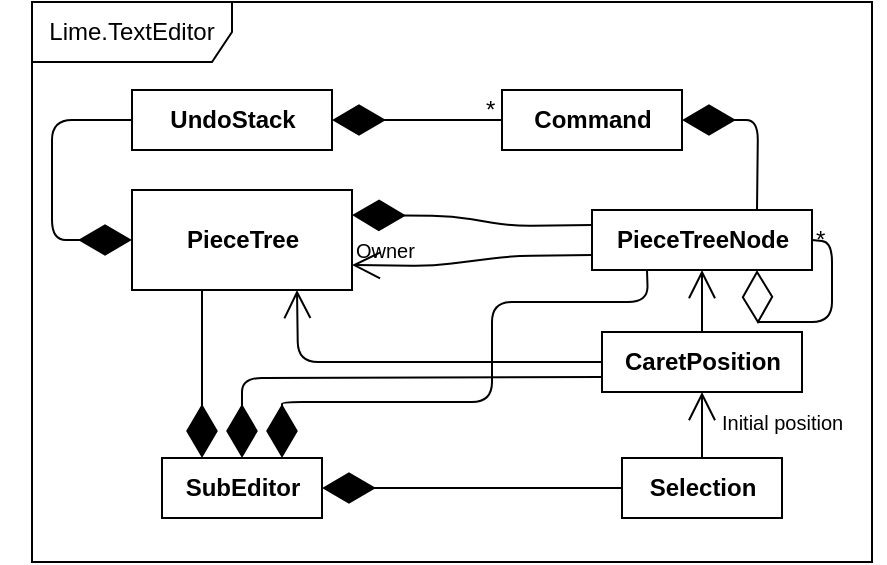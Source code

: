 <mxfile version="10.8.0" type="device"><diagram id="iqOmpchXFLvo3CjamYY_" name="Page-1"><mxGraphModel dx="1010" dy="577" grid="1" gridSize="10" guides="1" tooltips="1" connect="1" arrows="1" fold="1" page="1" pageScale="1" pageWidth="827" pageHeight="1169" math="0" shadow="0"><root><mxCell id="0"/><mxCell id="1" parent="0"/><mxCell id="T8xEFTEXAh1hs51DHMuW-2" value="Lime.TextEditor" style="shape=umlFrame;whiteSpace=wrap;html=1;width=100;height=30;" parent="1" vertex="1"><mxGeometry x="70" y="60" width="420" height="280" as="geometry"/></mxCell><mxCell id="T8xEFTEXAh1hs51DHMuW-19" value="" style="endArrow=diamondThin;endFill=1;endSize=24;html=1;entryX=1;entryY=0.5;entryDx=0;entryDy=0;exitX=0;exitY=0.5;exitDx=0;exitDy=0;" parent="1" source="zuE3n0FrvZa8NcXeDCNi-3" target="zuE3n0FrvZa8NcXeDCNi-2" edge="1"><mxGeometry width="160" relative="1" as="geometry"><mxPoint x="323" y="120" as="sourcePoint"/><mxPoint x="283" y="120" as="targetPoint"/></mxGeometry></mxCell><mxCell id="T8xEFTEXAh1hs51DHMuW-20" value="" style="endArrow=diamondThin;endFill=1;endSize=24;html=1;entryX=1;entryY=0.5;entryDx=0;entryDy=0;exitX=0.75;exitY=0;exitDx=0;exitDy=0;" parent="1" source="zuE3n0FrvZa8NcXeDCNi-4" target="zuE3n0FrvZa8NcXeDCNi-3" edge="1"><mxGeometry width="160" relative="1" as="geometry"><mxPoint x="480" y="175" as="sourcePoint"/><mxPoint x="480" y="121" as="targetPoint"/><Array as="points"><mxPoint x="433" y="119"/></Array></mxGeometry></mxCell><mxCell id="T8xEFTEXAh1hs51DHMuW-21" value="" style="endArrow=diamondThin;endFill=1;endSize=24;html=1;entryX=1;entryY=0.25;entryDx=0;entryDy=0;exitX=0;exitY=0.25;exitDx=0;exitDy=0;" parent="1" source="zuE3n0FrvZa8NcXeDCNi-4" target="zuE3n0FrvZa8NcXeDCNi-6" edge="1"><mxGeometry width="160" relative="1" as="geometry"><mxPoint x="330" y="171" as="sourcePoint"/><mxPoint x="260" y="170" as="targetPoint"/><Array as="points"><mxPoint x="310" y="172"/><mxPoint x="280" y="167"/></Array></mxGeometry></mxCell><mxCell id="T8xEFTEXAh1hs51DHMuW-23" value="" style="endArrow=diamondThin;endFill=1;endSize=24;html=1;entryX=0;entryY=0.5;entryDx=0;entryDy=0;exitX=0;exitY=0.5;exitDx=0;exitDy=0;" parent="1" source="zuE3n0FrvZa8NcXeDCNi-2" target="zuE3n0FrvZa8NcXeDCNi-6" edge="1"><mxGeometry width="160" relative="1" as="geometry"><mxPoint x="100" y="97" as="sourcePoint"/><mxPoint x="100" y="203" as="targetPoint"/><Array as="points"><mxPoint x="80" y="119"/><mxPoint x="80" y="179"/></Array></mxGeometry></mxCell><mxCell id="T8xEFTEXAh1hs51DHMuW-36" value="" style="endArrow=open;endFill=1;endSize=12;html=1;entryX=0.5;entryY=1;entryDx=0;entryDy=0;exitX=0.5;exitY=0;exitDx=0;exitDy=0;" parent="1" source="zuE3n0FrvZa8NcXeDCNi-16" target="zuE3n0FrvZa8NcXeDCNi-4" edge="1"><mxGeometry width="160" relative="1" as="geometry"><mxPoint x="413" y="290" as="sourcePoint"/><mxPoint x="413" y="220" as="targetPoint"/><Array as="points"><mxPoint x="405" y="220"/></Array></mxGeometry></mxCell><mxCell id="T8xEFTEXAh1hs51DHMuW-37" value="" style="endArrow=open;endFill=1;endSize=12;html=1;entryX=0.75;entryY=1;entryDx=0;entryDy=0;exitX=0;exitY=0.5;exitDx=0;exitDy=0;" parent="1" source="zuE3n0FrvZa8NcXeDCNi-16" target="zuE3n0FrvZa8NcXeDCNi-6" edge="1"><mxGeometry width="160" relative="1" as="geometry"><mxPoint x="368" y="288" as="sourcePoint"/><mxPoint x="244" y="225" as="targetPoint"/><Array as="points"><mxPoint x="203" y="240"/></Array></mxGeometry></mxCell><mxCell id="T8xEFTEXAh1hs51DHMuW-43" value="" style="endArrow=open;endFill=1;endSize=12;html=1;entryX=0.5;entryY=1;entryDx=0;entryDy=0;exitX=0.5;exitY=0;exitDx=0;exitDy=0;" parent="1" source="zuE3n0FrvZa8NcXeDCNi-14" target="zuE3n0FrvZa8NcXeDCNi-16" edge="1"><mxGeometry width="160" relative="1" as="geometry"><mxPoint x="413" y="400" as="sourcePoint"/><mxPoint x="413" y="353" as="targetPoint"/></mxGeometry></mxCell><mxCell id="zuE3n0FrvZa8NcXeDCNi-2" value="&lt;b&gt;UndoStack&lt;/b&gt;" style="html=1;" parent="1" vertex="1"><mxGeometry x="120" y="104" width="100" height="30" as="geometry"/></mxCell><mxCell id="zuE3n0FrvZa8NcXeDCNi-3" value="&lt;b&gt;Command&lt;/b&gt;" style="html=1;" parent="1" vertex="1"><mxGeometry x="305" y="104" width="90" height="30" as="geometry"/></mxCell><mxCell id="zuE3n0FrvZa8NcXeDCNi-4" value="&lt;b&gt;PieceTreeNode&lt;/b&gt;" style="html=1;" parent="1" vertex="1"><mxGeometry x="350" y="164" width="110" height="30" as="geometry"/></mxCell><mxCell id="zuE3n0FrvZa8NcXeDCNi-5" value="*" style="text;html=1;resizable=0;points=[];autosize=1;align=left;verticalAlign=top;spacingTop=-4;" parent="1" vertex="1"><mxGeometry x="295" y="104" width="20" height="20" as="geometry"/></mxCell><mxCell id="zuE3n0FrvZa8NcXeDCNi-6" value="&lt;b&gt;PieceTree&lt;/b&gt;" style="html=1;" parent="1" vertex="1"><mxGeometry x="120" y="154" width="110" height="50" as="geometry"/></mxCell><mxCell id="zuE3n0FrvZa8NcXeDCNi-12" value="" style="endArrow=open;endFill=1;endSize=12;html=1;entryX=1;entryY=0.75;entryDx=0;entryDy=0;exitX=0;exitY=0.75;exitDx=0;exitDy=0;" parent="1" source="zuE3n0FrvZa8NcXeDCNi-4" target="zuE3n0FrvZa8NcXeDCNi-6" edge="1"><mxGeometry width="160" relative="1" as="geometry"><mxPoint x="40" y="510" as="sourcePoint"/><mxPoint x="200" y="510" as="targetPoint"/><Array as="points"><mxPoint x="310" y="187"/><mxPoint x="270" y="192"/></Array></mxGeometry></mxCell><mxCell id="zuE3n0FrvZa8NcXeDCNi-13" value="&lt;font size=&quot;1&quot;&gt;Owner&lt;/font&gt;" style="text;html=1;resizable=0;points=[];autosize=1;align=left;verticalAlign=top;spacingTop=-4;" parent="1" vertex="1"><mxGeometry x="230" y="174" width="50" height="20" as="geometry"/></mxCell><mxCell id="zuE3n0FrvZa8NcXeDCNi-14" value="&lt;b&gt;Selection&lt;/b&gt;" style="html=1;" parent="1" vertex="1"><mxGeometry x="365" y="288" width="80" height="30" as="geometry"/></mxCell><mxCell id="zuE3n0FrvZa8NcXeDCNi-15" value="&lt;font style=&quot;font-size: 10px&quot;&gt;Initial position&lt;/font&gt;" style="text;html=1;resizable=0;points=[];autosize=1;align=left;verticalAlign=top;spacingTop=-4;" parent="1" vertex="1"><mxGeometry x="413" y="260" width="80" height="20" as="geometry"/></mxCell><mxCell id="zuE3n0FrvZa8NcXeDCNi-16" value="&lt;b&gt;CaretPosition&lt;/b&gt;" style="html=1;" parent="1" vertex="1"><mxGeometry x="355" y="225" width="100" height="30" as="geometry"/></mxCell><mxCell id="zuE3n0FrvZa8NcXeDCNi-18" value="&lt;b&gt;SubEditor&lt;/b&gt;" style="html=1;" parent="1" vertex="1"><mxGeometry x="135" y="288" width="80" height="30" as="geometry"/></mxCell><mxCell id="zuE3n0FrvZa8NcXeDCNi-19" value="" style="endArrow=diamondThin;endFill=1;endSize=24;html=1;entryX=1;entryY=0.5;entryDx=0;entryDy=0;exitX=0;exitY=0.5;exitDx=0;exitDy=0;" parent="1" source="zuE3n0FrvZa8NcXeDCNi-14" target="zuE3n0FrvZa8NcXeDCNi-18" edge="1"><mxGeometry width="160" relative="1" as="geometry"><mxPoint x="40" y="510" as="sourcePoint"/><mxPoint x="200" y="510" as="targetPoint"/></mxGeometry></mxCell><mxCell id="zuE3n0FrvZa8NcXeDCNi-20" value="" style="endArrow=diamondThin;endFill=1;endSize=24;html=1;entryX=0.25;entryY=0;entryDx=0;entryDy=0;" parent="1" target="zuE3n0FrvZa8NcXeDCNi-18" edge="1"><mxGeometry width="160" relative="1" as="geometry"><mxPoint x="155" y="204" as="sourcePoint"/><mxPoint x="200" y="510" as="targetPoint"/><Array as="points"/></mxGeometry></mxCell><mxCell id="zuE3n0FrvZa8NcXeDCNi-21" value="" style="endArrow=diamondThin;endFill=1;endSize=24;html=1;entryX=0.5;entryY=0;entryDx=0;entryDy=0;exitX=0;exitY=0.75;exitDx=0;exitDy=0;" parent="1" source="zuE3n0FrvZa8NcXeDCNi-16" target="zuE3n0FrvZa8NcXeDCNi-18" edge="1"><mxGeometry width="160" relative="1" as="geometry"><mxPoint x="40" y="510" as="sourcePoint"/><mxPoint x="200" y="510" as="targetPoint"/><Array as="points"><mxPoint x="175" y="248"/></Array></mxGeometry></mxCell><mxCell id="zuE3n0FrvZa8NcXeDCNi-22" value="" style="endArrow=diamondThin;endFill=1;endSize=24;html=1;entryX=0.75;entryY=0;entryDx=0;entryDy=0;exitX=0.25;exitY=1;exitDx=0;exitDy=0;" parent="1" source="zuE3n0FrvZa8NcXeDCNi-4" target="zuE3n0FrvZa8NcXeDCNi-18" edge="1"><mxGeometry width="160" relative="1" as="geometry"><mxPoint x="40" y="510" as="sourcePoint"/><mxPoint x="200" y="510" as="targetPoint"/><Array as="points"><mxPoint x="378" y="210"/><mxPoint x="300" y="210"/><mxPoint x="300" y="260"/><mxPoint x="195" y="260"/></Array></mxGeometry></mxCell><mxCell id="zuE3n0FrvZa8NcXeDCNi-23" value="" style="endArrow=diamondThin;endFill=0;endSize=24;html=1;entryX=0.75;entryY=1;entryDx=0;entryDy=0;exitX=1;exitY=0.5;exitDx=0;exitDy=0;" parent="1" source="zuE3n0FrvZa8NcXeDCNi-4" target="zuE3n0FrvZa8NcXeDCNi-4" edge="1"><mxGeometry width="160" relative="1" as="geometry"><mxPoint x="40" y="360" as="sourcePoint"/><mxPoint x="200" y="360" as="targetPoint"/><Array as="points"><mxPoint x="470" y="180"/><mxPoint x="470" y="220"/><mxPoint x="433" y="220"/></Array></mxGeometry></mxCell><mxCell id="zuE3n0FrvZa8NcXeDCNi-25" value="*" style="text;html=1;resizable=0;points=[];autosize=1;align=left;verticalAlign=top;spacingTop=-4;" parent="1" vertex="1"><mxGeometry x="460" y="169" width="20" height="20" as="geometry"/></mxCell></root></mxGraphModel></diagram></mxfile>